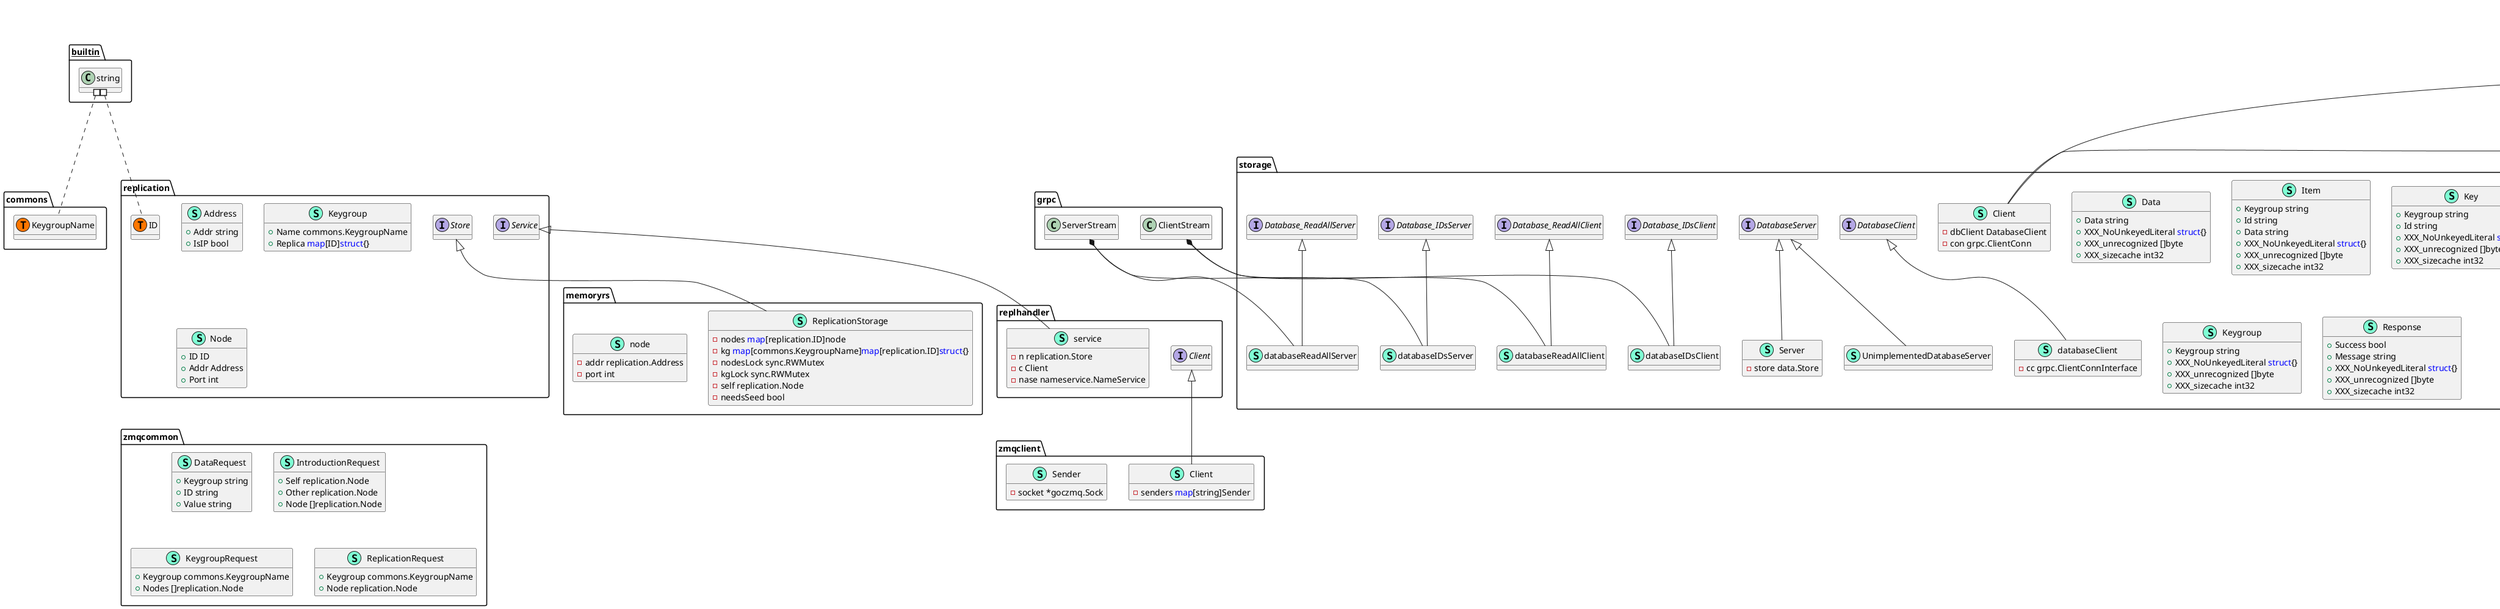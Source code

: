 @startuml
namespace commons {
    class commons.KeygroupName << (T, #FF7700) >>  {
    }
}


namespace data {
    class Item << (S,Aquamarine) >> {
        + Keygroup commons.KeygroupName
        + ID string
        + Data string

    }
    interface Service  {
        + Read(kg commons.KeygroupName, id string) (string, error)
        + ReadAll(kg commons.KeygroupName) ([]Item, error)
        + Update(i Item) error
        + Delete(kg commons.KeygroupName, id string) error
        + CreateKeygroup(kg commons.KeygroupName) error
        + DeleteKeygroup(kg commons.KeygroupName) error

    }
    interface Store  {
        + Update(i Item) error
        + Delete(kg commons.KeygroupName, id string) error
        + Read(kg commons.KeygroupName, id string) (string, error)
        + ReadAll(kg commons.KeygroupName) ([]Item, error)
        + IDs(kg commons.KeygroupName) ([]Item, error)
        + Exists(kg commons.KeygroupName, id string) bool
        + CreateKeygroup(kg commons.KeygroupName) error
        + DeleteKeygroup(kg commons.KeygroupName) error

    }
    class service << (S,Aquamarine) >> {
        - iS Store

        + Read(kg commons.KeygroupName, id string) (string, error)
        + ReadAll(kg commons.KeygroupName) ([]Item, error)
        + Update(i Item) error
        + Delete(kg commons.KeygroupName, id string) error
        + CreateKeygroup(kg commons.KeygroupName) error
        + DeleteKeygroup(kg commons.KeygroupName) error

    }
}

"data.Service" <|-- "data.service"

namespace errors {
    class Error << (S,Aquamarine) >> {
        - error string

        + Code int

        + Error() string

    }
}


namespace exthandler {
    interface Handler  {
        + HandleCreateKeygroup(k keygroup.Keygroup) error
        + HandleDeleteKeygroup(k keygroup.Keygroup) error
        + HandleRead(i data.Item) (data.Item, error)
        + HandleUpdate(i data.Item) error
        + HandleDelete(i data.Item) error
        + HandleAddReplica(k keygroup.Keygroup, n replication.Node) error
        + HandleGetKeygroupReplica(k keygroup.Keygroup) ([]replication.Node, error)
        + HandleRemoveReplica(k keygroup.Keygroup, n replication.Node) error
        + HandleAddNode(n []replication.Node) error
        + HandleGetReplica(n replication.Node) (replication.Node, error)
        + HandleGetAllReplica() ([]replication.Node, error)
        + HandleRemoveNode(n replication.Node) error
        + HandleSeed(n replication.Node) error

    }
    class handler << (S,Aquamarine) >> {
        - i data.Service
        - k keygroup.Service
        - r replication.Service

        + HandleCreateKeygroup(k keygroup.Keygroup) error
        + HandleDeleteKeygroup(k keygroup.Keygroup) error
        + HandleRead(i data.Item) (data.Item, error)
        + HandleUpdate(i data.Item) error
        + HandleDelete(i data.Item) error
        + HandleAddReplica(k keygroup.Keygroup, n replication.Node) error
        + HandleGetKeygroupReplica(k keygroup.Keygroup) ([]replication.Node, error)
        + HandleRemoveReplica(k keygroup.Keygroup, n replication.Node) error
        + HandleAddNode(n []replication.Node) error
        + HandleGetReplica(n replication.Node) (replication.Node, error)
        + HandleGetAllReplica() ([]replication.Node, error)
        + HandleRemoveNode(n replication.Node) error
        + HandleSeed(n replication.Node) error

    }
}

"exthandler.Handler" <|-- "exthandler.handler"

namespace inthandler {
    interface Handler  {
        + HandleCreateKeygroup(k keygroup.Keygroup, nodes []replication.Node) error
        + HandleDeleteKeygroup(k keygroup.Keygroup) error
        + HandleUpdate(i data.Item) error
        + HandleDelete(i data.Item) error
        + HandleAddReplica(k keygroup.Keygroup, n replication.Node) error
        + HandleRemoveReplica(k keygroup.Keygroup, n replication.Node) error
        + HandleAddNode(n replication.Node) error
        + HandleRemoveNode(n replication.Node) error
        + HandleIntroduction(introducer replication.Node, self replication.Node, node []replication.Node) error
        + HandleDetroduction() error

    }
    class handler << (S,Aquamarine) >> {
        - i data.Service
        - k keygroup.Service
        - r replication.Service

        + HandleCreateKeygroup(k keygroup.Keygroup, nodes []replication.Node) error
        + HandleDeleteKeygroup(k keygroup.Keygroup) error
        + HandleUpdate(i data.Item) error
        + HandleDelete(i data.Item) error
        + HandleAddReplica(k keygroup.Keygroup, n replication.Node) error
        + HandleRemoveReplica(k keygroup.Keygroup, n replication.Node) error
        + HandleAddNode(n replication.Node) error
        + HandleRemoveNode(n replication.Node) error
        + HandleIntroduction(introducer replication.Node, self replication.Node, node []replication.Node) error
        + HandleDetroduction() error

    }
}

"inthandler.Handler" <|-- "inthandler.handler"

namespace keygroup {
    class Keygroup << (S,Aquamarine) >> {
        + Name commons.KeygroupName

    }
    interface Service  {
        + Create(k Keygroup) error
        + Delete(k Keygroup) error
        + Exists(k Keygroup) bool

    }
    interface Store  {
        + Create(k Keygroup) error
        + Delete(k Keygroup) error
        + Exists(k Keygroup) bool

    }
    class service << (S,Aquamarine) >> {
        - store Store
        - nodeID string

        + Create(k Keygroup) error
        + Delete(k Keygroup) error
        + Exists(k Keygroup) bool

    }
}

"keygroup.Service" <|-- "keygroup.service"
"keygroup.Store" <|-- "keygroup.service"

namespace leveldbsd {
    class Storage << (S,Aquamarine) >> {
        - db *leveldb.DB

        + Read(kg commons.KeygroupName, id string) (string, error)
        + ReadAll(kg commons.KeygroupName) ([]data.Item, error)
        + IDs(kg commons.KeygroupName) ([]data.Item, error)
        + Update(i data.Item) error
        + Delete(kg commons.KeygroupName, id string) error
        + Exists(kg commons.KeygroupName, id string) bool
        + ExistsKeygroup(i data.Item) bool
        + CreateKeygroup(kg commons.KeygroupName) error
        + DeleteKeygroup(kg commons.KeygroupName) error

    }
}

"data.Service" <|-- "leveldbsd.Storage"
"data.Store" <|-- "leveldbsd.Storage"

namespace main {
    class fredConfig << (S,Aquamarine) >> {
        + Location <font color=blue>struct</font>{float64, float64}
        + Server <font color=blue>struct</font>{string, int, bool}
        + Storage <font color=blue>struct</font>{string}
        + ZMQ <font color=blue>struct</font>{int}
        + Log <font color=blue>struct</font>{string, string}
        + Remote <font color=blue>struct</font>{string, int}
        + Ldb <font color=blue>struct</font>{string}

    }
}


namespace memorykg {
    class KeygroupStorage << (S,Aquamarine) >> {
        - keygroups <font color=blue>map</font>[commons.KeygroupName]<font color=blue>struct</font>{}

        + Create(k keygroup.Keygroup) error
        + Delete(k keygroup.Keygroup) error
        + Exists(k keygroup.Keygroup) bool

    }
}
"sync.RWMutex" *-- "memorykg.KeygroupStorage"

"keygroup.Service" <|-- "memorykg.KeygroupStorage"
"keygroup.Store" <|-- "memorykg.KeygroupStorage"

namespace memoryrs {
    class ReplicationStorage << (S,Aquamarine) >> {
        - nodes <font color=blue>map</font>[replication.ID]node
        - kg <font color=blue>map</font>[commons.KeygroupName]<font color=blue>map</font>[replication.ID]<font color=blue>struct</font>{}
        - nodesLock sync.RWMutex
        - kgLock sync.RWMutex
        - self replication.Node
        - needsSeed bool

        + CreateNode(n replication.Node) error
        + DeleteNode(n replication.Node) error
        + GetNode(n replication.Node) (replication.Node, error)
        + ExistsNode(n replication.Node) bool
        + CreateKeygroup(k replication.Keygroup) error
        + DeleteKeygroup(k replication.Keygroup) error
        + GetKeygroup(k replication.Keygroup) (replication.Keygroup, error)
        + ExistsKeygroup(k replication.Keygroup) bool
        + AddReplica(k replication.Keygroup, n replication.Node) error
        + RemoveReplica(k replication.Keygroup, n replication.Node) error
        + GetNodes() ([]replication.Node, error)
        + GetReplica(k replication.Keygroup) ([]replication.Node, error)
        + Seed(n replication.Node) error
        + Unseed() error
        + GetSelf() (replication.Node, error)

    }
    class node << (S,Aquamarine) >> {
        - addr replication.Address
        - port int

    }
}

"replication.Store" <|-- "memoryrs.ReplicationStorage"

namespace memorysd {
    class Keygroup << (S,Aquamarine) >> {
        - items <font color=blue>map</font>[string]string

    }
    class Storage << (S,Aquamarine) >> {
        - keygroups <font color=blue>map</font>[commons.KeygroupName]Keygroup

        + Read(kg commons.KeygroupName, id string) (string, error)
        + ReadAll(kg commons.KeygroupName) ([]data.Item, error)
        + IDs(kg commons.KeygroupName) ([]data.Item, error)
        + Update(i data.Item) error
        + Delete(kg commons.KeygroupName, id string) error
        + Exists(kg commons.KeygroupName, id string) bool
        + ExistsKeygroup(i data.Item) bool
        + CreateKeygroup(kg commons.KeygroupName) error
        + DeleteKeygroup(kg commons.KeygroupName) error

    }
}
"sync.RWMutex" *-- "memorysd.Keygroup"
"sync.RWMutex" *-- "memorysd.Storage"

"data.Service" <|-- "memorysd.Storage"
"data.Store" <|-- "memorysd.Storage"

namespace memoryzmq {
    class localMemoryMessageHandler << (S,Aquamarine) >> {
        - i inthandler.Handler

        + HandleCreateKeygroup(req *zmqcommon.KeygroupRequest, from string) 
        + HandlePutValueIntoKeygroup(req *zmqcommon.DataRequest, from string) 
        + HandleDeleteFromKeygroup(req *zmqcommon.DataRequest, from string) 
        + HandleDeleteKeygroup(req *zmqcommon.KeygroupRequest, from string) 
        + HandleAddNode(req *zmqcommon.ReplicationRequest, from string) 
        + HandleRemoveNode(req *zmqcommon.ReplicationRequest, from string) 
        + HandleAddReplica(req *zmqcommon.ReplicationRequest, from string) 
        + HandleRemoveReplica(req *zmqcommon.ReplicationRequest, from string) 
        + HandleIntroduction(req *zmqcommon.IntroductionRequest, src string) 
        + HandleDetroduction(req *zmqcommon.IntroductionRequest, src string) 

    }
}

"zmqserver.MessageHandler" <|-- "memoryzmq.localMemoryMessageHandler"

namespace nameservice {
    class NameService << (S,Aquamarine) >> {
        - cli *clientv3.Client
        - nodeID string

        - getPrefix(prefix string) ([]*mvccpb.KeyValue, error)
        - getExact(key string) ([]*mvccpb.KeyValue, error)
        - getCount(prefix string) (int64, error)
        - put(key string, value string) error
        - addKgNodeEntry(keygroup commons.KeygroupName, status string) error
        - addKgStatusEntry(keygroup commons.KeygroupName, status string) error
        - fmtKgNode(keygroup commons.KeygroupName) string

        + RegisterSelf(address replication.Address, port int) error
        + ExistsKeygroup(key commons.KeygroupName) (bool, error)
        + CreateKeygroup(key commons.KeygroupName) error
        + GetKeygroupMembers(key commons.KeygroupName) ([]replication.ID, error)
        + JoinKeygroup(key commons.KeygroupName) error
        + GetNodeAdress(nodeID string) (replication.Address, int, error)

    }
}


namespace replhandler {
    interface Client  {
        + SendCreateKeygroup(addr replication.Address, port int, kgname commons.KeygroupName) error
        + SendDeleteKeygroup(addr replication.Address, port int, kgname commons.KeygroupName) error
        + SendUpdate(addr replication.Address, port int, kgname commons.KeygroupName, id string, value string) error
        + SendDelete(addr replication.Address, port int, kgname commons.KeygroupName, id string) error
        + SendAddNode(addr replication.Address, port int, node replication.Node) error
        + SendRemoveNode(addr replication.Address, port int, node replication.Node) error
        + SendAddReplica(addr replication.Address, port int, kgname commons.KeygroupName, node replication.Node) error
        + SendRemoveReplica(addr replication.Address, port int, kgname commons.KeygroupName, node replication.Node) error
        + SendIntroduce(addr replication.Address, port int, self replication.Node, other replication.Node, nodes []replication.Node) error
        + SendDetroduce(addr replication.Address, port int) error

    }
    class service << (S,Aquamarine) >> {
        - n replication.Store
        - c Client
        - nase nameservice.NameService

        - updateReplStorageFromNaSe() 

        + CreateKeygroup(k keygroup.Keygroup) error
        + DeleteKeygroup(k keygroup.Keygroup) error
        + RelayDeleteKeygroup(k keygroup.Keygroup) error
        + RelayUpdate(i data.Item) error
        + RelayDelete(i data.Item) error
        + AddReplica(k keygroup.Keygroup, n replication.Node, i []data.Item, relay bool) error
        + RemoveReplica(k keygroup.Keygroup, n replication.Node, relay bool) error
        + AddNode(n replication.Node, relay bool) error
        + RemoveNode(n replication.Node, relay bool) error
        + GetNode(n replication.Node) (replication.Node, error)
        + GetNodes() ([]replication.Node, error)
        + GetReplica(k keygroup.Keygroup) ([]replication.Node, error)
        + Seed(n replication.Node) error
        + Unseed() error

    }
}

"replication.Service" <|-- "replhandler.service"

namespace replication {
    class Address << (S,Aquamarine) >> {
        + Addr string
        + IsIP bool

    }
    class Keygroup << (S,Aquamarine) >> {
        + Name commons.KeygroupName
        + Replica <font color=blue>map</font>[ID]<font color=blue>struct</font>{}

    }
    class Node << (S,Aquamarine) >> {
        + ID ID
        + Addr Address
        + Port int

    }
    interface Service  {
        + CreateKeygroup(k keygroup.Keygroup) error
        + DeleteKeygroup(k keygroup.Keygroup) error
        + RelayDeleteKeygroup(k keygroup.Keygroup) error
        + RelayUpdate(i data.Item) error
        + RelayDelete(i data.Item) error
        + AddNode(n Node, relay bool) error
        + RemoveNode(n Node, relay bool) error
        + AddReplica(k keygroup.Keygroup, n Node, i []data.Item, relay bool) error
        + RemoveReplica(k keygroup.Keygroup, n Node, relay bool) error
        + GetNode(n Node) (Node, error)
        + GetNodes() ([]Node, error)
        + GetReplica(k keygroup.Keygroup) ([]Node, error)
        + Seed(n Node) error
        + Unseed() error

    }
    interface Store  {
        + CreateNode(n Node) error
        + DeleteNode(n Node) error
        + GetNode(n Node) (Node, error)
        + ExistsNode(n Node) bool
        + CreateKeygroup(k Keygroup) error
        + DeleteKeygroup(k Keygroup) error
        + GetKeygroup(k Keygroup) (Keygroup, error)
        + ExistsKeygroup(k Keygroup) bool
        + AddReplica(k Keygroup, n Node) error
        + RemoveReplica(k Keygroup, n Node) error
        + GetNodes() ([]Node, error)
        + GetReplica(k Keygroup) ([]Node, error)
        + Seed(n Node) error
        + Unseed() error
        + GetSelf() (Node, error)

    }
    class replication.ID << (T, #FF7700) >>  {
    }
}


namespace storage {
    class Client << (S,Aquamarine) >> {
        - dbClient DatabaseClient
        - con grpc.ClientConn

        + Read(kg commons.KeygroupName, id string) (string, error)
        + ReadAll(kg commons.KeygroupName) ([]data.Item, error)
        + Update(i data.Item) error
        + Delete(kg commons.KeygroupName, id string) error
        + CreateKeygroup(kg commons.KeygroupName) error
        + DeleteKeygroup(kg commons.KeygroupName) error
        + IDs(kg commons.KeygroupName) ([]data.Item, error)
        + Exists(kg commons.KeygroupName, id string) bool
        + Destroy() 

    }
    class Data << (S,Aquamarine) >> {
        + Data string
        + XXX_NoUnkeyedLiteral <font color=blue>struct</font>{}
        + XXX_unrecognized []byte
        + XXX_sizecache int32

        + Reset() 
        + String() string
        + ProtoMessage() 
        + Descriptor() ([]byte, []int)
        + XXX_Unmarshal(b []byte) error
        + XXX_Marshal(b []byte, deterministic bool) ([]byte, error)
        + XXX_Merge(src proto.Message) 
        + XXX_Size() int
        + XXX_DiscardUnknown() 
        + GetData() string

    }
    interface DatabaseClient  {
        + Update(ctx "context.Context, in *Item, opts ...grpc.CallOption) (*Response, error)
        + Delete(ctx "context.Context, in *Key, opts ...grpc.CallOption) (*Response, error)
        + Read(ctx "context.Context, in *Key, opts ...grpc.CallOption) (*Data, error)
        + ReadAll(ctx "context.Context, in *Keygroup, opts ...grpc.CallOption) (Database_ReadAllClient, error)
        + IDs(ctx "context.Context, in *Keygroup, opts ...grpc.CallOption) (Database_IDsClient, error)
        + Exists(ctx "context.Context, in *Key, opts ...grpc.CallOption) (*Response, error)
        + CreateKeygroup(ctx "context.Context, in *Keygroup, opts ...grpc.CallOption) (*Response, error)
        + DeleteKeygroup(ctx "context.Context, in *Keygroup, opts ...grpc.CallOption) (*Response, error)

    }
    interface DatabaseServer  {
        + Update( "context.Context,  *Item) (*Response, error)
        + Delete( "context.Context,  *Key) (*Response, error)
        + Read( "context.Context,  *Key) (*Data, error)
        + ReadAll( *Keygroup,  Database_ReadAllServer) error
        + IDs( *Keygroup,  Database_IDsServer) error
        + Exists( "context.Context,  *Key) (*Response, error)
        + CreateKeygroup( "context.Context,  *Keygroup) (*Response, error)
        + DeleteKeygroup( "context.Context,  *Keygroup) (*Response, error)

    }
    interface Database_IDsClient  {
        + Recv() (*Key, error)

    }
    interface Database_IDsServer  {
        + Send( *Key) error

    }
    interface Database_ReadAllClient  {
        + Recv() (*Item, error)

    }
    interface Database_ReadAllServer  {
        + Send( *Item) error

    }
    class Item << (S,Aquamarine) >> {
        + Keygroup string
        + Id string
        + Data string
        + XXX_NoUnkeyedLiteral <font color=blue>struct</font>{}
        + XXX_unrecognized []byte
        + XXX_sizecache int32

        + Reset() 
        + String() string
        + ProtoMessage() 
        + Descriptor() ([]byte, []int)
        + XXX_Unmarshal(b []byte) error
        + XXX_Marshal(b []byte, deterministic bool) ([]byte, error)
        + XXX_Merge(src proto.Message) 
        + XXX_Size() int
        + XXX_DiscardUnknown() 
        + GetKeygroup() string
        + GetId() string
        + GetData() string

    }
    class Key << (S,Aquamarine) >> {
        + Keygroup string
        + Id string
        + XXX_NoUnkeyedLiteral <font color=blue>struct</font>{}
        + XXX_unrecognized []byte
        + XXX_sizecache int32

        + Reset() 
        + String() string
        + ProtoMessage() 
        + Descriptor() ([]byte, []int)
        + XXX_Unmarshal(b []byte) error
        + XXX_Marshal(b []byte, deterministic bool) ([]byte, error)
        + XXX_Merge(src proto.Message) 
        + XXX_Size() int
        + XXX_DiscardUnknown() 
        + GetKeygroup() string
        + GetId() string

    }
    class Keygroup << (S,Aquamarine) >> {
        + Keygroup string
        + XXX_NoUnkeyedLiteral <font color=blue>struct</font>{}
        + XXX_unrecognized []byte
        + XXX_sizecache int32

        + Reset() 
        + String() string
        + ProtoMessage() 
        + Descriptor() ([]byte, []int)
        + XXX_Unmarshal(b []byte) error
        + XXX_Marshal(b []byte, deterministic bool) ([]byte, error)
        + XXX_Merge(src proto.Message) 
        + XXX_Size() int
        + XXX_DiscardUnknown() 
        + GetKeygroup() string

    }
    class Response << (S,Aquamarine) >> {
        + Success bool
        + Message string
        + XXX_NoUnkeyedLiteral <font color=blue>struct</font>{}
        + XXX_unrecognized []byte
        + XXX_sizecache int32

        + Reset() 
        + String() string
        + ProtoMessage() 
        + Descriptor() ([]byte, []int)
        + XXX_Unmarshal(b []byte) error
        + XXX_Marshal(b []byte, deterministic bool) ([]byte, error)
        + XXX_Merge(src proto.Message) 
        + XXX_Size() int
        + XXX_DiscardUnknown() 
        + GetSuccess() bool
        + GetMessage() string

    }
    class Server << (S,Aquamarine) >> {
        - store data.Store

        + Update(ctx "context.Context, item *Item) (*Response, error)
        + Delete(ctx "context.Context, key *Key) (*Response, error)
        + Read(ctx "context.Context, key *Key) (*Data, error)
        + ReadAll(kg *Keygroup, server Database_ReadAllServer) error
        + IDs(kg *Keygroup, server Database_IDsServer) error
        + Exists(ctx "context.Context, key *Key) (*Response, error)
        + CreateKeygroup(ctx "context.Context, kg *Keygroup) (*Response, error)
        + DeleteKeygroup(ctx "context.Context, kg *Keygroup) (*Response, error)

    }
    class UnimplementedDatabaseServer << (S,Aquamarine) >> {
        + Update(ctx "context.Context, req *Item) (*Response, error)
        + Delete(ctx "context.Context, req *Key) (*Response, error)
        + Read(ctx "context.Context, req *Key) (*Data, error)
        + ReadAll(req *Keygroup, srv Database_ReadAllServer) error
        + IDs(req *Keygroup, srv Database_IDsServer) error
        + Exists(ctx "context.Context, req *Key) (*Response, error)
        + CreateKeygroup(ctx "context.Context, req *Keygroup) (*Response, error)
        + DeleteKeygroup(ctx "context.Context, req *Keygroup) (*Response, error)

    }
    class databaseClient << (S,Aquamarine) >> {
        - cc grpc.ClientConnInterface

        + Update(ctx "context.Context, in *Item, opts ...grpc.CallOption) (*Response, error)
        + Delete(ctx "context.Context, in *Key, opts ...grpc.CallOption) (*Response, error)
        + Read(ctx "context.Context, in *Key, opts ...grpc.CallOption) (*Data, error)
        + ReadAll(ctx "context.Context, in *Keygroup, opts ...grpc.CallOption) (Database_ReadAllClient, error)
        + IDs(ctx "context.Context, in *Keygroup, opts ...grpc.CallOption) (Database_IDsClient, error)
        + Exists(ctx "context.Context, in *Key, opts ...grpc.CallOption) (*Response, error)
        + CreateKeygroup(ctx "context.Context, in *Keygroup, opts ...grpc.CallOption) (*Response, error)
        + DeleteKeygroup(ctx "context.Context, in *Keygroup, opts ...grpc.CallOption) (*Response, error)

    }
    class databaseIDsClient << (S,Aquamarine) >> {
        + Recv() (*Key, error)

    }
    class databaseIDsServer << (S,Aquamarine) >> {
        + Send(m *Key) error

    }
    class databaseReadAllClient << (S,Aquamarine) >> {
        + Recv() (*Item, error)

    }
    class databaseReadAllServer << (S,Aquamarine) >> {
        + Send(m *Item) error

    }
}
"grpc.ClientStream" *-- "storage.databaseIDsClient"
"grpc.ServerStream" *-- "storage.databaseIDsServer"
"grpc.ClientStream" *-- "storage.databaseReadAllClient"
"grpc.ServerStream" *-- "storage.databaseReadAllServer"

"data.Service" <|-- "storage.Client"
"data.Store" <|-- "storage.Client"
"storage.DatabaseServer" <|-- "storage.Server"
"storage.DatabaseServer" <|-- "storage.UnimplementedDatabaseServer"
"storage.DatabaseClient" <|-- "storage.databaseClient"
"storage.Database_IDsClient" <|-- "storage.databaseIDsClient"
"storage.Database_IDsServer" <|-- "storage.databaseIDsServer"
"storage.Database_ReadAllClient" <|-- "storage.databaseReadAllClient"
"storage.Database_ReadAllServer" <|-- "storage.databaseReadAllServer"

namespace zmqclient {
    class Client << (S,Aquamarine) >> {
        - senders <font color=blue>map</font>[string]Sender

        - sendMessage(msType byte, addr replication.Address, port int, msg []byte) error

        + Destroy() 
        + SendCreateKeygroup(addr replication.Address, port int, kgname commons.KeygroupName) error
        + SendDeleteKeygroup(addr replication.Address, port int, kgname commons.KeygroupName) error
        + SendUpdate(addr replication.Address, port int, kgname commons.KeygroupName, id string, value string) error
        + SendDelete(addr replication.Address, port int, kgname commons.KeygroupName, id string) error
        + SendAddNode(addr replication.Address, port int, node replication.Node) error
        + SendRemoveNode(addr replication.Address, port int, node replication.Node) error
        + SendAddReplica(addr replication.Address, port int, kgname commons.KeygroupName, node replication.Node) error
        + SendRemoveReplica(addr replication.Address, port int, kgname commons.KeygroupName, node replication.Node) error
        + SendIntroduce(addr replication.Address, port int, self replication.Node, other replication.Node, nodes []replication.Node) error
        + SendDetroduce(addr replication.Address, port int) error

    }
    class Sender << (S,Aquamarine) >> {
        - socket *goczmq.Sock

        + Destroy() 
        + GetSocket() *goczmq.Sock
        + SendBytes(data []byte) error
        + SendMessageWithType(msType byte, data []byte) error

    }
}

"replhandler.Client" <|-- "zmqclient.Client"

namespace zmqcommon {
    class DataRequest << (S,Aquamarine) >> {
        + Keygroup string
        + ID string
        + Value string

    }
    class IntroductionRequest << (S,Aquamarine) >> {
        + Self replication.Node
        + Other replication.Node
        + Node []replication.Node

    }
    class KeygroupRequest << (S,Aquamarine) >> {
        + Keygroup commons.KeygroupName
        + Nodes []replication.Node

    }
    class ReplicationRequest << (S,Aquamarine) >> {
        + Keygroup commons.KeygroupName
        + Node replication.Node

    }
}


namespace zmqserver {
    interface MessageHandler  {
        + HandlePutValueIntoKeygroup(req *zmqcommon.DataRequest, from string) 
        + HandleDeleteFromKeygroup(req *zmqcommon.DataRequest, from string) 
        + HandleDeleteKeygroup(req *zmqcommon.KeygroupRequest, from string) 
        + HandleCreateKeygroup(req *zmqcommon.KeygroupRequest, src string) 
        + HandleAddNode(req *zmqcommon.ReplicationRequest, src string) 
        + HandleRemoveNode(req *zmqcommon.ReplicationRequest, src string) 
        + HandleAddReplica(req *zmqcommon.ReplicationRequest, src string) 
        + HandleRemoveReplica(req *zmqcommon.ReplicationRequest, src string) 
        + HandleIntroduction(req *zmqcommon.IntroductionRequest, src string) 
        + HandleDetroduction(req *zmqcommon.IntroductionRequest, src string) 

    }
    class Receiver << (S,Aquamarine) >> {
        - socket *goczmq.Sock

        + GetSocket() *goczmq.Sock
        + ReplyTo(id string, msType byte, data []byte) error
        + Destroy() 

    }
    class Server << (S,Aquamarine) >> {
        - poller *goczmq.Poller
        - receiver *Receiver
        - handler MessageHandler
        - continueRunning bool

        - destroy() 

        + Shutdown() 

    }
}


"__builtin__.string" #.. "commons.KeygroupName"
"__builtin__.string" #.. "replication.ID"
hide methods
@enduml
